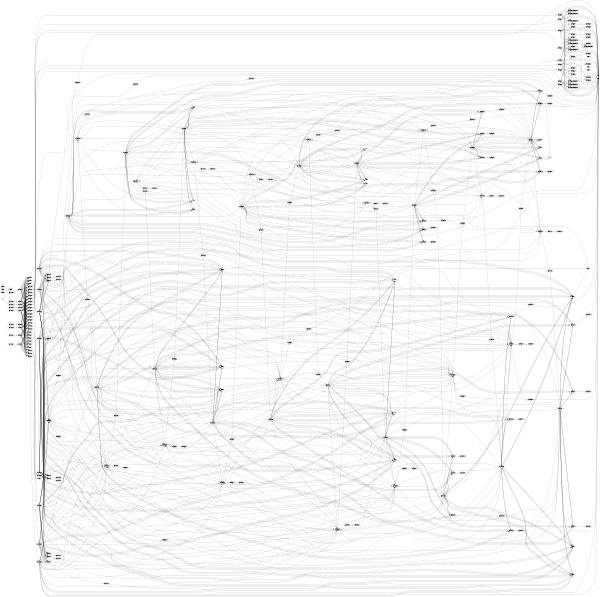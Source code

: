 digraph G {
	size = "4,4";
	rankdir = LR
	"S" -> "0c34m1p00"
	"S" -> "0c34m1p01"
	"0_init_1" -> "_init_"
	"0c34m1p00" -> "0c34m1p10"
	"0c34m1p01" -> "0c34m1p11"
	"0c34m1p02" -> "0c34m1p12"
	"0c34m1p10" -> "0_init_0"
	"0c34m1p10" -> "0c34m3p00"
	"0c34m1p10" -> "0c34m1p20"
	"0c34m1p10" -> "0_init_0"
	"0c34m1p10" -> "0c34m3p01"
	"0c34m1p10" -> "1c34m1p20"
	"0c34m1p10" -> "0_init_0"
	"0c34m1p10" -> "0c34m3p02"
	"0c34m1p10" -> "2c34m1p20"
	"0c34m1p10" -> "0_init_1"
	"0c34m1p10" -> "1c34m3p00"
	"0c34m1p10" -> "0c34m1p20"
	"0c34m1p10" -> "0_init_1"
	"0c34m1p10" -> "1c34m3p01"
	"0c34m1p10" -> "1c34m1p20"
	"0c34m1p10" -> "0_init_1"
	"0c34m1p10" -> "1c34m3p02"
	"0c34m1p10" -> "2c34m1p20"
	"0c34m1p10" -> "0_init_2"
	"0c34m1p10" -> "2c34m3p00"
	"0c34m1p10" -> "0c34m1p20"
	"0c34m1p10" -> "0_init_2"
	"0c34m1p10" -> "2c34m3p01"
	"0c34m1p10" -> "1c34m1p20"
	"0c34m1p10" -> "0_init_2"
	"0c34m1p10" -> "2c34m3p02"
	"0c34m1p10" -> "2c34m1p20"
	"0c34m1p11" -> "0_init_0"
	"0c34m1p11" -> "0c34m3p00"
	"0c34m1p11" -> "0c34m1p21"
	"0c34m1p11" -> "0_init_0"
	"0c34m1p11" -> "0c34m3p01"
	"0c34m1p11" -> "1c34m1p21"
	"0c34m1p11" -> "0_init_0"
	"0c34m1p11" -> "0c34m3p02"
	"0c34m1p11" -> "2c34m1p21"
	"0c34m1p11" -> "0_init_1"
	"0c34m1p11" -> "1c34m3p00"
	"0c34m1p11" -> "0c34m1p21"
	"0c34m1p11" -> "0_init_1"
	"0c34m1p11" -> "1c34m3p01"
	"0c34m1p11" -> "1c34m1p21"
	"0c34m1p11" -> "0_init_1"
	"0c34m1p11" -> "1c34m3p02"
	"0c34m1p11" -> "2c34m1p21"
	"0c34m1p11" -> "0_init_2"
	"0c34m1p11" -> "2c34m3p00"
	"0c34m1p11" -> "0c34m1p21"
	"0c34m1p11" -> "0_init_2"
	"0c34m1p11" -> "2c34m3p01"
	"0c34m1p11" -> "1c34m1p21"
	"0c34m1p11" -> "0_init_2"
	"0c34m1p11" -> "2c34m3p02"
	"0c34m1p11" -> "2c34m1p21"
	"0c34m1p12" -> "0_init_0"
	"0c34m1p12" -> "0c34m3p00"
	"0c34m1p12" -> "0c34m1p22"
	"0c34m1p12" -> "0_init_0"
	"0c34m1p12" -> "0c34m3p01"
	"0c34m1p12" -> "1c34m1p22"
	"0c34m1p12" -> "0_init_0"
	"0c34m1p12" -> "0c34m3p02"
	"0c34m1p12" -> "2c34m1p22"
	"0c34m1p12" -> "0_init_1"
	"0c34m1p12" -> "1c34m3p00"
	"0c34m1p12" -> "0c34m1p22"
	"0c34m1p12" -> "0_init_1"
	"0c34m1p12" -> "1c34m3p01"
	"0c34m1p12" -> "1c34m1p22"
	"0c34m1p12" -> "0_init_1"
	"0c34m1p12" -> "1c34m3p02"
	"0c34m1p12" -> "2c34m1p22"
	"0c34m1p12" -> "0_init_2"
	"0c34m1p12" -> "2c34m3p00"
	"0c34m1p12" -> "0c34m1p22"
	"0c34m1p12" -> "0_init_2"
	"0c34m1p12" -> "2c34m3p01"
	"0c34m1p12" -> "1c34m1p22"
	"0c34m1p12" -> "0_init_2"
	"0c34m1p12" -> "2c34m3p02"
	"0c34m1p12" -> "2c34m1p22"
	"0c34m1p20" -> "0c34m1p30"
	"0c34m1p21" -> "0c34m1p31"
	"0c34m1p22" -> "0c34m1p32"
	"0c34m1p30" -> "0even0"
	"0c34m1p30" -> "0c34m5p00"
	"0c34m1p30" -> "0c34m1p40"
	"0c34m1p30" -> "0even0"
	"0c34m1p30" -> "0c34m5p01"
	"0c34m1p30" -> "1c34m1p40"
	"0c34m1p30" -> "0even0"
	"0c34m1p30" -> "0c34m5p02"
	"0c34m1p30" -> "2c34m1p40"
	"0c34m1p30" -> "0even1"
	"0c34m1p30" -> "1c34m5p00"
	"0c34m1p30" -> "0c34m1p40"
	"0c34m1p30" -> "0even1"
	"0c34m1p30" -> "1c34m5p01"
	"0c34m1p30" -> "1c34m1p40"
	"0c34m1p30" -> "0even1"
	"0c34m1p30" -> "1c34m5p02"
	"0c34m1p30" -> "2c34m1p40"
	"0c34m1p30" -> "0even2"
	"0c34m1p30" -> "2c34m5p00"
	"0c34m1p30" -> "0c34m1p40"
	"0c34m1p30" -> "0even2"
	"0c34m1p30" -> "2c34m5p01"
	"0c34m1p30" -> "1c34m1p40"
	"0c34m1p30" -> "0even2"
	"0c34m1p30" -> "2c34m5p02"
	"0c34m1p30" -> "2c34m1p40"
	"0c34m1p31" -> "0even0"
	"0c34m1p31" -> "0c34m5p00"
	"0c34m1p31" -> "0c34m1p41"
	"0c34m1p31" -> "0even0"
	"0c34m1p31" -> "0c34m5p01"
	"0c34m1p31" -> "1c34m1p41"
	"0c34m1p31" -> "0even0"
	"0c34m1p31" -> "0c34m5p02"
	"0c34m1p31" -> "2c34m1p41"
	"0c34m1p31" -> "0even1"
	"0c34m1p31" -> "1c34m5p00"
	"0c34m1p31" -> "0c34m1p41"
	"0c34m1p31" -> "0even1"
	"0c34m1p31" -> "1c34m5p01"
	"0c34m1p31" -> "1c34m1p41"
	"0c34m1p31" -> "0even1"
	"0c34m1p31" -> "1c34m5p02"
	"0c34m1p31" -> "2c34m1p41"
	"0c34m1p31" -> "0even2"
	"0c34m1p31" -> "2c34m5p00"
	"0c34m1p31" -> "0c34m1p41"
	"0c34m1p31" -> "0even2"
	"0c34m1p31" -> "2c34m5p01"
	"0c34m1p31" -> "1c34m1p41"
	"0c34m1p31" -> "0even2"
	"0c34m1p31" -> "2c34m5p02"
	"0c34m1p31" -> "2c34m1p41"
	"0c34m1p32" -> "0even0"
	"0c34m1p32" -> "0c34m5p00"
	"0c34m1p32" -> "0c34m1p42"
	"0c34m1p32" -> "0even0"
	"0c34m1p32" -> "0c34m5p01"
	"0c34m1p32" -> "1c34m1p42"
	"0c34m1p32" -> "0even0"
	"0c34m1p32" -> "0c34m5p02"
	"0c34m1p32" -> "2c34m1p42"
	"0c34m1p32" -> "0even1"
	"0c34m1p32" -> "1c34m5p00"
	"0c34m1p32" -> "0c34m1p42"
	"0c34m1p32" -> "0even1"
	"0c34m1p32" -> "1c34m5p01"
	"0c34m1p32" -> "1c34m1p42"
	"0c34m1p32" -> "0even1"
	"0c34m1p32" -> "1c34m5p02"
	"0c34m1p32" -> "2c34m1p42"
	"0c34m1p32" -> "0even2"
	"0c34m1p32" -> "2c34m5p00"
	"0c34m1p32" -> "0c34m1p42"
	"0c34m1p32" -> "0even2"
	"0c34m1p32" -> "2c34m5p01"
	"0c34m1p32" -> "1c34m1p42"
	"0c34m1p32" -> "0even2"
	"0c34m1p32" -> "2c34m5p02"
	"0c34m1p32" -> "2c34m1p42"
	"0c34m1p40" -> "0c34m1p4r0"
	"0c34m1p41" -> "0c34m1p4r1"
	"0c34m1p42" -> "0c34m1p4r2"
	"0c34m1p4r0" -> "eps"
	"0c34m3p00" -> "0c34m3p10"
	"0c34m3p01" -> "0c34m3p11"
	"0c34m3p02" -> "0c34m3p12"
	"0c34m3p10" -> "0java-lang-Object-_init_0"
	"0c34m3p10" -> "eps"
	"0c34m3p10" -> "0c34m3p20"
	"0c34m3p10" -> "0java-lang-Object-_init_1"
	"0c34m3p10" -> "eps"
	"0c34m3p10" -> "1c34m3p20"
	"0c34m3p10" -> "0java-lang-Object-_init_2"
	"0c34m3p10" -> "eps"
	"0c34m3p10" -> "2c34m3p20"
	"0c34m3p11" -> "0java-lang-Object-_init_0"
	"0c34m3p11" -> "eps"
	"0c34m3p11" -> "0c34m3p21"
	"0c34m3p11" -> "0java-lang-Object-_init_1"
	"0c34m3p11" -> "eps"
	"0c34m3p11" -> "1c34m3p21"
	"0c34m3p11" -> "0java-lang-Object-_init_2"
	"0c34m3p11" -> "eps"
	"0c34m3p11" -> "2c34m3p21"
	"0c34m3p12" -> "0java-lang-Object-_init_0"
	"0c34m3p12" -> "eps"
	"0c34m3p12" -> "0c34m3p22"
	"0c34m3p12" -> "0java-lang-Object-_init_1"
	"0c34m3p12" -> "eps"
	"0c34m3p12" -> "1c34m3p22"
	"0c34m3p12" -> "0java-lang-Object-_init_2"
	"0c34m3p12" -> "eps"
	"0c34m3p12" -> "2c34m3p22"
	"0c34m3p20" -> "0c34m3p2r0"
	"0c34m3p21" -> "0c34m3p2r1"
	"0c34m3p22" -> "0c34m3p2r2"
	"0c34m3p2r0" -> "eps"
	"0c34m4p00" -> "0c34m4p10"
	"0c34m4p00" -> "0c34m4p20"
	"0c34m4p01" -> "0c34m4p11"
	"0c34m4p01" -> "0c34m4p21"
	"0c34m4p02" -> "0c34m4p12"
	"0c34m4p02" -> "0c34m4p22"
	"0c34m4p10" -> "0c34m4p1r0"
	"0c34m4p11" -> "0c34m4p1r1"
	"0c34m4p12" -> "0c34m4p1r2"
	"0c34m4p1r0" -> "eps"
	"0c34m4p20" -> "0c34m4p30"
	"0c34m4p21" -> "0c34m4p31"
	"0c34m4p22" -> "0c34m4p32"
	"0c34m4p30" -> "0even0"
	"0c34m4p30" -> "0c34m5p00"
	"0c34m4p30" -> "0c34m4p40"
	"0c34m4p30" -> "0even0"
	"0c34m4p30" -> "0c34m5p01"
	"0c34m4p30" -> "1c34m4p40"
	"0c34m4p30" -> "0even0"
	"0c34m4p30" -> "0c34m5p02"
	"0c34m4p30" -> "2c34m4p40"
	"0c34m4p30" -> "0even1"
	"0c34m4p30" -> "1c34m5p00"
	"0c34m4p30" -> "0c34m4p40"
	"0c34m4p30" -> "0even1"
	"0c34m4p30" -> "1c34m5p01"
	"0c34m4p30" -> "1c34m4p40"
	"0c34m4p30" -> "0even1"
	"0c34m4p30" -> "1c34m5p02"
	"0c34m4p30" -> "2c34m4p40"
	"0c34m4p30" -> "0even2"
	"0c34m4p30" -> "2c34m5p00"
	"0c34m4p30" -> "0c34m4p40"
	"0c34m4p30" -> "0even2"
	"0c34m4p30" -> "2c34m5p01"
	"0c34m4p30" -> "1c34m4p40"
	"0c34m4p30" -> "0even2"
	"0c34m4p30" -> "2c34m5p02"
	"0c34m4p30" -> "2c34m4p40"
	"0c34m4p31" -> "0even0"
	"0c34m4p31" -> "0c34m5p00"
	"0c34m4p31" -> "0c34m4p41"
	"0c34m4p31" -> "0even0"
	"0c34m4p31" -> "0c34m5p01"
	"0c34m4p31" -> "1c34m4p41"
	"0c34m4p31" -> "0even0"
	"0c34m4p31" -> "0c34m5p02"
	"0c34m4p31" -> "2c34m4p41"
	"0c34m4p31" -> "0even1"
	"0c34m4p31" -> "1c34m5p00"
	"0c34m4p31" -> "0c34m4p41"
	"0c34m4p31" -> "0even1"
	"0c34m4p31" -> "1c34m5p01"
	"0c34m4p31" -> "1c34m4p41"
	"0c34m4p31" -> "0even1"
	"0c34m4p31" -> "1c34m5p02"
	"0c34m4p31" -> "2c34m4p41"
	"0c34m4p31" -> "0even2"
	"0c34m4p31" -> "2c34m5p00"
	"0c34m4p31" -> "0c34m4p41"
	"0c34m4p31" -> "0even2"
	"0c34m4p31" -> "2c34m5p01"
	"0c34m4p31" -> "1c34m4p41"
	"0c34m4p31" -> "0even2"
	"0c34m4p31" -> "2c34m5p02"
	"0c34m4p31" -> "2c34m4p41"
	"0c34m4p32" -> "0even0"
	"0c34m4p32" -> "0c34m5p00"
	"0c34m4p32" -> "0c34m4p42"
	"0c34m4p32" -> "0even0"
	"0c34m4p32" -> "0c34m5p01"
	"0c34m4p32" -> "1c34m4p42"
	"0c34m4p32" -> "0even0"
	"0c34m4p32" -> "0c34m5p02"
	"0c34m4p32" -> "2c34m4p42"
	"0c34m4p32" -> "0even1"
	"0c34m4p32" -> "1c34m5p00"
	"0c34m4p32" -> "0c34m4p42"
	"0c34m4p32" -> "0even1"
	"0c34m4p32" -> "1c34m5p01"
	"0c34m4p32" -> "1c34m4p42"
	"0c34m4p32" -> "0even1"
	"0c34m4p32" -> "1c34m5p02"
	"0c34m4p32" -> "2c34m4p42"
	"0c34m4p32" -> "0even2"
	"0c34m4p32" -> "2c34m5p00"
	"0c34m4p32" -> "0c34m4p42"
	"0c34m4p32" -> "0even2"
	"0c34m4p32" -> "2c34m5p01"
	"0c34m4p32" -> "1c34m4p42"
	"0c34m4p32" -> "0even2"
	"0c34m4p32" -> "2c34m5p02"
	"0c34m4p32" -> "2c34m4p42"
	"0c34m4p40" -> "0c34m4p4r0"
	"0c34m4p41" -> "0c34m4p4r1"
	"0c34m4p42" -> "0c34m4p4r2"
	"0c34m4p4r0" -> "eps"
	"0c34m5p00" -> "0c34m5p10"
	"0c34m5p00" -> "0c34m5p20"
	"0c34m5p01" -> "0c34m5p11"
	"0c34m5p01" -> "0c34m5p21"
	"0c34m5p02" -> "0c34m5p12"
	"0c34m5p02" -> "0c34m5p22"
	"0c34m5p10" -> "0c34m5p1r0"
	"0c34m5p11" -> "0c34m5p1r1"
	"0c34m5p12" -> "0c34m5p1r2"
	"0c34m5p1r0" -> "eps"
	"0c34m5p20" -> "0c34m5p30"
	"0c34m5p21" -> "0c34m5p31"
	"0c34m5p22" -> "0c34m5p32"
	"0c34m5p30" -> "0odd0"
	"0c34m5p30" -> "0c34m4p00"
	"0c34m5p30" -> "0c34m5p40"
	"0c34m5p30" -> "0odd0"
	"0c34m5p30" -> "0c34m4p01"
	"0c34m5p30" -> "1c34m5p40"
	"0c34m5p30" -> "0odd0"
	"0c34m5p30" -> "0c34m4p02"
	"0c34m5p30" -> "2c34m5p40"
	"0c34m5p30" -> "0odd1"
	"0c34m5p30" -> "1c34m4p00"
	"0c34m5p30" -> "0c34m5p40"
	"0c34m5p30" -> "0odd1"
	"0c34m5p30" -> "1c34m4p01"
	"0c34m5p30" -> "1c34m5p40"
	"0c34m5p30" -> "0odd1"
	"0c34m5p30" -> "1c34m4p02"
	"0c34m5p30" -> "2c34m5p40"
	"0c34m5p30" -> "0odd2"
	"0c34m5p30" -> "2c34m4p00"
	"0c34m5p30" -> "0c34m5p40"
	"0c34m5p30" -> "0odd2"
	"0c34m5p30" -> "2c34m4p01"
	"0c34m5p30" -> "1c34m5p40"
	"0c34m5p30" -> "0odd2"
	"0c34m5p30" -> "2c34m4p02"
	"0c34m5p30" -> "2c34m5p40"
	"0c34m5p31" -> "0odd0"
	"0c34m5p31" -> "0c34m4p00"
	"0c34m5p31" -> "0c34m5p41"
	"0c34m5p31" -> "0odd0"
	"0c34m5p31" -> "0c34m4p01"
	"0c34m5p31" -> "1c34m5p41"
	"0c34m5p31" -> "0odd0"
	"0c34m5p31" -> "0c34m4p02"
	"0c34m5p31" -> "2c34m5p41"
	"0c34m5p31" -> "0odd1"
	"0c34m5p31" -> "1c34m4p00"
	"0c34m5p31" -> "0c34m5p41"
	"0c34m5p31" -> "0odd1"
	"0c34m5p31" -> "1c34m4p01"
	"0c34m5p31" -> "1c34m5p41"
	"0c34m5p31" -> "0odd1"
	"0c34m5p31" -> "1c34m4p02"
	"0c34m5p31" -> "2c34m5p41"
	"0c34m5p31" -> "0odd2"
	"0c34m5p31" -> "2c34m4p00"
	"0c34m5p31" -> "0c34m5p41"
	"0c34m5p31" -> "0odd2"
	"0c34m5p31" -> "2c34m4p01"
	"0c34m5p31" -> "1c34m5p41"
	"0c34m5p31" -> "0odd2"
	"0c34m5p31" -> "2c34m4p02"
	"0c34m5p31" -> "2c34m5p41"
	"0c34m5p32" -> "0odd0"
	"0c34m5p32" -> "0c34m4p00"
	"0c34m5p32" -> "0c34m5p42"
	"0c34m5p32" -> "0odd0"
	"0c34m5p32" -> "0c34m4p01"
	"0c34m5p32" -> "1c34m5p42"
	"0c34m5p32" -> "0odd0"
	"0c34m5p32" -> "0c34m4p02"
	"0c34m5p32" -> "2c34m5p42"
	"0c34m5p32" -> "0odd1"
	"0c34m5p32" -> "1c34m4p00"
	"0c34m5p32" -> "0c34m5p42"
	"0c34m5p32" -> "0odd1"
	"0c34m5p32" -> "1c34m4p01"
	"0c34m5p32" -> "1c34m5p42"
	"0c34m5p32" -> "0odd1"
	"0c34m5p32" -> "1c34m4p02"
	"0c34m5p32" -> "2c34m5p42"
	"0c34m5p32" -> "0odd2"
	"0c34m5p32" -> "2c34m4p00"
	"0c34m5p32" -> "0c34m5p42"
	"0c34m5p32" -> "0odd2"
	"0c34m5p32" -> "2c34m4p01"
	"0c34m5p32" -> "1c34m5p42"
	"0c34m5p32" -> "0odd2"
	"0c34m5p32" -> "2c34m4p02"
	"0c34m5p32" -> "2c34m5p42"
	"0c34m5p40" -> "0c34m5p4r0"
	"0c34m5p41" -> "0c34m5p4r1"
	"0c34m5p42" -> "0c34m5p4r2"
	"0c34m5p4r0" -> "eps"
	"0eps0" -> "eps"
	"0even0" -> "even"
	"0java-lang-Object-_init_0" -> "java-lang-Object-_init_"
	"0main0" -> "main"
	"0odd2" -> "odd"
	"1_init_1" -> "_init_"
	"1c34m1p00" -> "1c34m1p10"
	"1c34m1p01" -> "1c34m1p11"
	"1c34m1p02" -> "1c34m1p12"
	"1c34m1p10" -> "1_init_0"
	"1c34m1p10" -> "0c34m3p00"
	"1c34m1p10" -> "0c34m1p20"
	"1c34m1p10" -> "1_init_0"
	"1c34m1p10" -> "0c34m3p01"
	"1c34m1p10" -> "1c34m1p20"
	"1c34m1p10" -> "1_init_0"
	"1c34m1p10" -> "0c34m3p02"
	"1c34m1p10" -> "2c34m1p20"
	"1c34m1p10" -> "1_init_1"
	"1c34m1p10" -> "1c34m3p00"
	"1c34m1p10" -> "0c34m1p20"
	"1c34m1p10" -> "1_init_1"
	"1c34m1p10" -> "1c34m3p01"
	"1c34m1p10" -> "1c34m1p20"
	"1c34m1p10" -> "1_init_1"
	"1c34m1p10" -> "1c34m3p02"
	"1c34m1p10" -> "2c34m1p20"
	"1c34m1p10" -> "1_init_2"
	"1c34m1p10" -> "2c34m3p00"
	"1c34m1p10" -> "0c34m1p20"
	"1c34m1p10" -> "1_init_2"
	"1c34m1p10" -> "2c34m3p01"
	"1c34m1p10" -> "1c34m1p20"
	"1c34m1p10" -> "1_init_2"
	"1c34m1p10" -> "2c34m3p02"
	"1c34m1p10" -> "2c34m1p20"
	"1c34m1p11" -> "1_init_0"
	"1c34m1p11" -> "0c34m3p00"
	"1c34m1p11" -> "0c34m1p21"
	"1c34m1p11" -> "1_init_0"
	"1c34m1p11" -> "0c34m3p01"
	"1c34m1p11" -> "1c34m1p21"
	"1c34m1p11" -> "1_init_0"
	"1c34m1p11" -> "0c34m3p02"
	"1c34m1p11" -> "2c34m1p21"
	"1c34m1p11" -> "1_init_1"
	"1c34m1p11" -> "1c34m3p00"
	"1c34m1p11" -> "0c34m1p21"
	"1c34m1p11" -> "1_init_1"
	"1c34m1p11" -> "1c34m3p01"
	"1c34m1p11" -> "1c34m1p21"
	"1c34m1p11" -> "1_init_1"
	"1c34m1p11" -> "1c34m3p02"
	"1c34m1p11" -> "2c34m1p21"
	"1c34m1p11" -> "1_init_2"
	"1c34m1p11" -> "2c34m3p00"
	"1c34m1p11" -> "0c34m1p21"
	"1c34m1p11" -> "1_init_2"
	"1c34m1p11" -> "2c34m3p01"
	"1c34m1p11" -> "1c34m1p21"
	"1c34m1p11" -> "1_init_2"
	"1c34m1p11" -> "2c34m3p02"
	"1c34m1p11" -> "2c34m1p21"
	"1c34m1p12" -> "1_init_0"
	"1c34m1p12" -> "0c34m3p00"
	"1c34m1p12" -> "0c34m1p22"
	"1c34m1p12" -> "1_init_0"
	"1c34m1p12" -> "0c34m3p01"
	"1c34m1p12" -> "1c34m1p22"
	"1c34m1p12" -> "1_init_0"
	"1c34m1p12" -> "0c34m3p02"
	"1c34m1p12" -> "2c34m1p22"
	"1c34m1p12" -> "1_init_1"
	"1c34m1p12" -> "1c34m3p00"
	"1c34m1p12" -> "0c34m1p22"
	"1c34m1p12" -> "1_init_1"
	"1c34m1p12" -> "1c34m3p01"
	"1c34m1p12" -> "1c34m1p22"
	"1c34m1p12" -> "1_init_1"
	"1c34m1p12" -> "1c34m3p02"
	"1c34m1p12" -> "2c34m1p22"
	"1c34m1p12" -> "1_init_2"
	"1c34m1p12" -> "2c34m3p00"
	"1c34m1p12" -> "0c34m1p22"
	"1c34m1p12" -> "1_init_2"
	"1c34m1p12" -> "2c34m3p01"
	"1c34m1p12" -> "1c34m1p22"
	"1c34m1p12" -> "1_init_2"
	"1c34m1p12" -> "2c34m3p02"
	"1c34m1p12" -> "2c34m1p22"
	"1c34m1p20" -> "1c34m1p30"
	"1c34m1p21" -> "1c34m1p31"
	"1c34m1p22" -> "1c34m1p32"
	"1c34m1p30" -> "1even0"
	"1c34m1p30" -> "0c34m5p00"
	"1c34m1p30" -> "0c34m1p40"
	"1c34m1p30" -> "1even0"
	"1c34m1p30" -> "0c34m5p01"
	"1c34m1p30" -> "1c34m1p40"
	"1c34m1p30" -> "1even0"
	"1c34m1p30" -> "0c34m5p02"
	"1c34m1p30" -> "2c34m1p40"
	"1c34m1p30" -> "1even1"
	"1c34m1p30" -> "1c34m5p00"
	"1c34m1p30" -> "0c34m1p40"
	"1c34m1p30" -> "1even1"
	"1c34m1p30" -> "1c34m5p01"
	"1c34m1p30" -> "1c34m1p40"
	"1c34m1p30" -> "1even1"
	"1c34m1p30" -> "1c34m5p02"
	"1c34m1p30" -> "2c34m1p40"
	"1c34m1p30" -> "1even2"
	"1c34m1p30" -> "2c34m5p00"
	"1c34m1p30" -> "0c34m1p40"
	"1c34m1p30" -> "1even2"
	"1c34m1p30" -> "2c34m5p01"
	"1c34m1p30" -> "1c34m1p40"
	"1c34m1p30" -> "1even2"
	"1c34m1p30" -> "2c34m5p02"
	"1c34m1p30" -> "2c34m1p40"
	"1c34m1p31" -> "1even0"
	"1c34m1p31" -> "0c34m5p00"
	"1c34m1p31" -> "0c34m1p41"
	"1c34m1p31" -> "1even0"
	"1c34m1p31" -> "0c34m5p01"
	"1c34m1p31" -> "1c34m1p41"
	"1c34m1p31" -> "1even0"
	"1c34m1p31" -> "0c34m5p02"
	"1c34m1p31" -> "2c34m1p41"
	"1c34m1p31" -> "1even1"
	"1c34m1p31" -> "1c34m5p00"
	"1c34m1p31" -> "0c34m1p41"
	"1c34m1p31" -> "1even1"
	"1c34m1p31" -> "1c34m5p01"
	"1c34m1p31" -> "1c34m1p41"
	"1c34m1p31" -> "1even1"
	"1c34m1p31" -> "1c34m5p02"
	"1c34m1p31" -> "2c34m1p41"
	"1c34m1p31" -> "1even2"
	"1c34m1p31" -> "2c34m5p00"
	"1c34m1p31" -> "0c34m1p41"
	"1c34m1p31" -> "1even2"
	"1c34m1p31" -> "2c34m5p01"
	"1c34m1p31" -> "1c34m1p41"
	"1c34m1p31" -> "1even2"
	"1c34m1p31" -> "2c34m5p02"
	"1c34m1p31" -> "2c34m1p41"
	"1c34m1p32" -> "1even0"
	"1c34m1p32" -> "0c34m5p00"
	"1c34m1p32" -> "0c34m1p42"
	"1c34m1p32" -> "1even0"
	"1c34m1p32" -> "0c34m5p01"
	"1c34m1p32" -> "1c34m1p42"
	"1c34m1p32" -> "1even0"
	"1c34m1p32" -> "0c34m5p02"
	"1c34m1p32" -> "2c34m1p42"
	"1c34m1p32" -> "1even1"
	"1c34m1p32" -> "1c34m5p00"
	"1c34m1p32" -> "0c34m1p42"
	"1c34m1p32" -> "1even1"
	"1c34m1p32" -> "1c34m5p01"
	"1c34m1p32" -> "1c34m1p42"
	"1c34m1p32" -> "1even1"
	"1c34m1p32" -> "1c34m5p02"
	"1c34m1p32" -> "2c34m1p42"
	"1c34m1p32" -> "1even2"
	"1c34m1p32" -> "2c34m5p00"
	"1c34m1p32" -> "0c34m1p42"
	"1c34m1p32" -> "1even2"
	"1c34m1p32" -> "2c34m5p01"
	"1c34m1p32" -> "1c34m1p42"
	"1c34m1p32" -> "1even2"
	"1c34m1p32" -> "2c34m5p02"
	"1c34m1p32" -> "2c34m1p42"
	"1c34m1p40" -> "1c34m1p4r0"
	"1c34m1p41" -> "1c34m1p4r1"
	"1c34m1p42" -> "1c34m1p4r2"
	"1c34m1p4r1" -> "eps"
	"1c34m3p00" -> "1c34m3p10"
	"1c34m3p01" -> "1c34m3p11"
	"1c34m3p02" -> "1c34m3p12"
	"1c34m3p10" -> "1java-lang-Object-_init_0"
	"1c34m3p10" -> "eps"
	"1c34m3p10" -> "0c34m3p20"
	"1c34m3p10" -> "1java-lang-Object-_init_1"
	"1c34m3p10" -> "eps"
	"1c34m3p10" -> "1c34m3p20"
	"1c34m3p10" -> "1java-lang-Object-_init_2"
	"1c34m3p10" -> "eps"
	"1c34m3p10" -> "2c34m3p20"
	"1c34m3p11" -> "1java-lang-Object-_init_0"
	"1c34m3p11" -> "eps"
	"1c34m3p11" -> "0c34m3p21"
	"1c34m3p11" -> "1java-lang-Object-_init_1"
	"1c34m3p11" -> "eps"
	"1c34m3p11" -> "1c34m3p21"
	"1c34m3p11" -> "1java-lang-Object-_init_2"
	"1c34m3p11" -> "eps"
	"1c34m3p11" -> "2c34m3p21"
	"1c34m3p12" -> "1java-lang-Object-_init_0"
	"1c34m3p12" -> "eps"
	"1c34m3p12" -> "0c34m3p22"
	"1c34m3p12" -> "1java-lang-Object-_init_1"
	"1c34m3p12" -> "eps"
	"1c34m3p12" -> "1c34m3p22"
	"1c34m3p12" -> "1java-lang-Object-_init_2"
	"1c34m3p12" -> "eps"
	"1c34m3p12" -> "2c34m3p22"
	"1c34m3p20" -> "1c34m3p2r0"
	"1c34m3p21" -> "1c34m3p2r1"
	"1c34m3p22" -> "1c34m3p2r2"
	"1c34m3p2r1" -> "eps"
	"1c34m4p00" -> "1c34m4p10"
	"1c34m4p00" -> "1c34m4p20"
	"1c34m4p01" -> "1c34m4p11"
	"1c34m4p01" -> "1c34m4p21"
	"1c34m4p02" -> "1c34m4p12"
	"1c34m4p02" -> "1c34m4p22"
	"1c34m4p10" -> "1c34m4p1r0"
	"1c34m4p11" -> "1c34m4p1r1"
	"1c34m4p12" -> "1c34m4p1r2"
	"1c34m4p1r1" -> "eps"
	"1c34m4p20" -> "1c34m4p30"
	"1c34m4p21" -> "1c34m4p31"
	"1c34m4p22" -> "1c34m4p32"
	"1c34m4p30" -> "1even0"
	"1c34m4p30" -> "0c34m5p00"
	"1c34m4p30" -> "0c34m4p40"
	"1c34m4p30" -> "1even0"
	"1c34m4p30" -> "0c34m5p01"
	"1c34m4p30" -> "1c34m4p40"
	"1c34m4p30" -> "1even0"
	"1c34m4p30" -> "0c34m5p02"
	"1c34m4p30" -> "2c34m4p40"
	"1c34m4p30" -> "1even1"
	"1c34m4p30" -> "1c34m5p00"
	"1c34m4p30" -> "0c34m4p40"
	"1c34m4p30" -> "1even1"
	"1c34m4p30" -> "1c34m5p01"
	"1c34m4p30" -> "1c34m4p40"
	"1c34m4p30" -> "1even1"
	"1c34m4p30" -> "1c34m5p02"
	"1c34m4p30" -> "2c34m4p40"
	"1c34m4p30" -> "1even2"
	"1c34m4p30" -> "2c34m5p00"
	"1c34m4p30" -> "0c34m4p40"
	"1c34m4p30" -> "1even2"
	"1c34m4p30" -> "2c34m5p01"
	"1c34m4p30" -> "1c34m4p40"
	"1c34m4p30" -> "1even2"
	"1c34m4p30" -> "2c34m5p02"
	"1c34m4p30" -> "2c34m4p40"
	"1c34m4p31" -> "1even0"
	"1c34m4p31" -> "0c34m5p00"
	"1c34m4p31" -> "0c34m4p41"
	"1c34m4p31" -> "1even0"
	"1c34m4p31" -> "0c34m5p01"
	"1c34m4p31" -> "1c34m4p41"
	"1c34m4p31" -> "1even0"
	"1c34m4p31" -> "0c34m5p02"
	"1c34m4p31" -> "2c34m4p41"
	"1c34m4p31" -> "1even1"
	"1c34m4p31" -> "1c34m5p00"
	"1c34m4p31" -> "0c34m4p41"
	"1c34m4p31" -> "1even1"
	"1c34m4p31" -> "1c34m5p01"
	"1c34m4p31" -> "1c34m4p41"
	"1c34m4p31" -> "1even1"
	"1c34m4p31" -> "1c34m5p02"
	"1c34m4p31" -> "2c34m4p41"
	"1c34m4p31" -> "1even2"
	"1c34m4p31" -> "2c34m5p00"
	"1c34m4p31" -> "0c34m4p41"
	"1c34m4p31" -> "1even2"
	"1c34m4p31" -> "2c34m5p01"
	"1c34m4p31" -> "1c34m4p41"
	"1c34m4p31" -> "1even2"
	"1c34m4p31" -> "2c34m5p02"
	"1c34m4p31" -> "2c34m4p41"
	"1c34m4p32" -> "1even0"
	"1c34m4p32" -> "0c34m5p00"
	"1c34m4p32" -> "0c34m4p42"
	"1c34m4p32" -> "1even0"
	"1c34m4p32" -> "0c34m5p01"
	"1c34m4p32" -> "1c34m4p42"
	"1c34m4p32" -> "1even0"
	"1c34m4p32" -> "0c34m5p02"
	"1c34m4p32" -> "2c34m4p42"
	"1c34m4p32" -> "1even1"
	"1c34m4p32" -> "1c34m5p00"
	"1c34m4p32" -> "0c34m4p42"
	"1c34m4p32" -> "1even1"
	"1c34m4p32" -> "1c34m5p01"
	"1c34m4p32" -> "1c34m4p42"
	"1c34m4p32" -> "1even1"
	"1c34m4p32" -> "1c34m5p02"
	"1c34m4p32" -> "2c34m4p42"
	"1c34m4p32" -> "1even2"
	"1c34m4p32" -> "2c34m5p00"
	"1c34m4p32" -> "0c34m4p42"
	"1c34m4p32" -> "1even2"
	"1c34m4p32" -> "2c34m5p01"
	"1c34m4p32" -> "1c34m4p42"
	"1c34m4p32" -> "1even2"
	"1c34m4p32" -> "2c34m5p02"
	"1c34m4p32" -> "2c34m4p42"
	"1c34m4p40" -> "1c34m4p4r0"
	"1c34m4p41" -> "1c34m4p4r1"
	"1c34m4p42" -> "1c34m4p4r2"
	"1c34m4p4r1" -> "eps"
	"1c34m5p00" -> "1c34m5p10"
	"1c34m5p00" -> "1c34m5p20"
	"1c34m5p01" -> "1c34m5p11"
	"1c34m5p01" -> "1c34m5p21"
	"1c34m5p02" -> "1c34m5p12"
	"1c34m5p02" -> "1c34m5p22"
	"1c34m5p10" -> "1c34m5p1r0"
	"1c34m5p11" -> "1c34m5p1r1"
	"1c34m5p12" -> "1c34m5p1r2"
	"1c34m5p1r1" -> "eps"
	"1c34m5p20" -> "1c34m5p30"
	"1c34m5p21" -> "1c34m5p31"
	"1c34m5p22" -> "1c34m5p32"
	"1c34m5p30" -> "1odd0"
	"1c34m5p30" -> "0c34m4p00"
	"1c34m5p30" -> "0c34m5p40"
	"1c34m5p30" -> "1odd0"
	"1c34m5p30" -> "0c34m4p01"
	"1c34m5p30" -> "1c34m5p40"
	"1c34m5p30" -> "1odd0"
	"1c34m5p30" -> "0c34m4p02"
	"1c34m5p30" -> "2c34m5p40"
	"1c34m5p30" -> "1odd1"
	"1c34m5p30" -> "1c34m4p00"
	"1c34m5p30" -> "0c34m5p40"
	"1c34m5p30" -> "1odd1"
	"1c34m5p30" -> "1c34m4p01"
	"1c34m5p30" -> "1c34m5p40"
	"1c34m5p30" -> "1odd1"
	"1c34m5p30" -> "1c34m4p02"
	"1c34m5p30" -> "2c34m5p40"
	"1c34m5p30" -> "1odd2"
	"1c34m5p30" -> "2c34m4p00"
	"1c34m5p30" -> "0c34m5p40"
	"1c34m5p30" -> "1odd2"
	"1c34m5p30" -> "2c34m4p01"
	"1c34m5p30" -> "1c34m5p40"
	"1c34m5p30" -> "1odd2"
	"1c34m5p30" -> "2c34m4p02"
	"1c34m5p30" -> "2c34m5p40"
	"1c34m5p31" -> "1odd0"
	"1c34m5p31" -> "0c34m4p00"
	"1c34m5p31" -> "0c34m5p41"
	"1c34m5p31" -> "1odd0"
	"1c34m5p31" -> "0c34m4p01"
	"1c34m5p31" -> "1c34m5p41"
	"1c34m5p31" -> "1odd0"
	"1c34m5p31" -> "0c34m4p02"
	"1c34m5p31" -> "2c34m5p41"
	"1c34m5p31" -> "1odd1"
	"1c34m5p31" -> "1c34m4p00"
	"1c34m5p31" -> "0c34m5p41"
	"1c34m5p31" -> "1odd1"
	"1c34m5p31" -> "1c34m4p01"
	"1c34m5p31" -> "1c34m5p41"
	"1c34m5p31" -> "1odd1"
	"1c34m5p31" -> "1c34m4p02"
	"1c34m5p31" -> "2c34m5p41"
	"1c34m5p31" -> "1odd2"
	"1c34m5p31" -> "2c34m4p00"
	"1c34m5p31" -> "0c34m5p41"
	"1c34m5p31" -> "1odd2"
	"1c34m5p31" -> "2c34m4p01"
	"1c34m5p31" -> "1c34m5p41"
	"1c34m5p31" -> "1odd2"
	"1c34m5p31" -> "2c34m4p02"
	"1c34m5p31" -> "2c34m5p41"
	"1c34m5p32" -> "1odd0"
	"1c34m5p32" -> "0c34m4p00"
	"1c34m5p32" -> "0c34m5p42"
	"1c34m5p32" -> "1odd0"
	"1c34m5p32" -> "0c34m4p01"
	"1c34m5p32" -> "1c34m5p42"
	"1c34m5p32" -> "1odd0"
	"1c34m5p32" -> "0c34m4p02"
	"1c34m5p32" -> "2c34m5p42"
	"1c34m5p32" -> "1odd1"
	"1c34m5p32" -> "1c34m4p00"
	"1c34m5p32" -> "0c34m5p42"
	"1c34m5p32" -> "1odd1"
	"1c34m5p32" -> "1c34m4p01"
	"1c34m5p32" -> "1c34m5p42"
	"1c34m5p32" -> "1odd1"
	"1c34m5p32" -> "1c34m4p02"
	"1c34m5p32" -> "2c34m5p42"
	"1c34m5p32" -> "1odd2"
	"1c34m5p32" -> "2c34m4p00"
	"1c34m5p32" -> "0c34m5p42"
	"1c34m5p32" -> "1odd2"
	"1c34m5p32" -> "2c34m4p01"
	"1c34m5p32" -> "1c34m5p42"
	"1c34m5p32" -> "1odd2"
	"1c34m5p32" -> "2c34m4p02"
	"1c34m5p32" -> "2c34m5p42"
	"1c34m5p40" -> "1c34m5p4r0"
	"1c34m5p41" -> "1c34m5p4r1"
	"1c34m5p42" -> "1c34m5p4r2"
	"1c34m5p4r1" -> "eps"
	"1eps1" -> "eps"
	"1even1" -> "even"
	"1java-lang-Object-_init_1" -> "java-lang-Object-_init_"
	"1main1" -> "main"
	"1odd1" -> "odd"
	"2_init_2" -> "_init_"
	"2c34m1p00" -> "2c34m1p10"
	"2c34m1p01" -> "2c34m1p11"
	"2c34m1p02" -> "2c34m1p12"
	"2c34m1p10" -> "2_init_0"
	"2c34m1p10" -> "0c34m3p00"
	"2c34m1p10" -> "0c34m1p20"
	"2c34m1p10" -> "2_init_0"
	"2c34m1p10" -> "0c34m3p01"
	"2c34m1p10" -> "1c34m1p20"
	"2c34m1p10" -> "2_init_0"
	"2c34m1p10" -> "0c34m3p02"
	"2c34m1p10" -> "2c34m1p20"
	"2c34m1p10" -> "2_init_1"
	"2c34m1p10" -> "1c34m3p00"
	"2c34m1p10" -> "0c34m1p20"
	"2c34m1p10" -> "2_init_1"
	"2c34m1p10" -> "1c34m3p01"
	"2c34m1p10" -> "1c34m1p20"
	"2c34m1p10" -> "2_init_1"
	"2c34m1p10" -> "1c34m3p02"
	"2c34m1p10" -> "2c34m1p20"
	"2c34m1p10" -> "2_init_2"
	"2c34m1p10" -> "2c34m3p00"
	"2c34m1p10" -> "0c34m1p20"
	"2c34m1p10" -> "2_init_2"
	"2c34m1p10" -> "2c34m3p01"
	"2c34m1p10" -> "1c34m1p20"
	"2c34m1p10" -> "2_init_2"
	"2c34m1p10" -> "2c34m3p02"
	"2c34m1p10" -> "2c34m1p20"
	"2c34m1p11" -> "2_init_0"
	"2c34m1p11" -> "0c34m3p00"
	"2c34m1p11" -> "0c34m1p21"
	"2c34m1p11" -> "2_init_0"
	"2c34m1p11" -> "0c34m3p01"
	"2c34m1p11" -> "1c34m1p21"
	"2c34m1p11" -> "2_init_0"
	"2c34m1p11" -> "0c34m3p02"
	"2c34m1p11" -> "2c34m1p21"
	"2c34m1p11" -> "2_init_1"
	"2c34m1p11" -> "1c34m3p00"
	"2c34m1p11" -> "0c34m1p21"
	"2c34m1p11" -> "2_init_1"
	"2c34m1p11" -> "1c34m3p01"
	"2c34m1p11" -> "1c34m1p21"
	"2c34m1p11" -> "2_init_1"
	"2c34m1p11" -> "1c34m3p02"
	"2c34m1p11" -> "2c34m1p21"
	"2c34m1p11" -> "2_init_2"
	"2c34m1p11" -> "2c34m3p00"
	"2c34m1p11" -> "0c34m1p21"
	"2c34m1p11" -> "2_init_2"
	"2c34m1p11" -> "2c34m3p01"
	"2c34m1p11" -> "1c34m1p21"
	"2c34m1p11" -> "2_init_2"
	"2c34m1p11" -> "2c34m3p02"
	"2c34m1p11" -> "2c34m1p21"
	"2c34m1p12" -> "2_init_0"
	"2c34m1p12" -> "0c34m3p00"
	"2c34m1p12" -> "0c34m1p22"
	"2c34m1p12" -> "2_init_0"
	"2c34m1p12" -> "0c34m3p01"
	"2c34m1p12" -> "1c34m1p22"
	"2c34m1p12" -> "2_init_0"
	"2c34m1p12" -> "0c34m3p02"
	"2c34m1p12" -> "2c34m1p22"
	"2c34m1p12" -> "2_init_1"
	"2c34m1p12" -> "1c34m3p00"
	"2c34m1p12" -> "0c34m1p22"
	"2c34m1p12" -> "2_init_1"
	"2c34m1p12" -> "1c34m3p01"
	"2c34m1p12" -> "1c34m1p22"
	"2c34m1p12" -> "2_init_1"
	"2c34m1p12" -> "1c34m3p02"
	"2c34m1p12" -> "2c34m1p22"
	"2c34m1p12" -> "2_init_2"
	"2c34m1p12" -> "2c34m3p00"
	"2c34m1p12" -> "0c34m1p22"
	"2c34m1p12" -> "2_init_2"
	"2c34m1p12" -> "2c34m3p01"
	"2c34m1p12" -> "1c34m1p22"
	"2c34m1p12" -> "2_init_2"
	"2c34m1p12" -> "2c34m3p02"
	"2c34m1p12" -> "2c34m1p22"
	"2c34m1p20" -> "2c34m1p30"
	"2c34m1p21" -> "2c34m1p31"
	"2c34m1p22" -> "2c34m1p32"
	"2c34m1p30" -> "2even0"
	"2c34m1p30" -> "0c34m5p00"
	"2c34m1p30" -> "0c34m1p40"
	"2c34m1p30" -> "2even0"
	"2c34m1p30" -> "0c34m5p01"
	"2c34m1p30" -> "1c34m1p40"
	"2c34m1p30" -> "2even0"
	"2c34m1p30" -> "0c34m5p02"
	"2c34m1p30" -> "2c34m1p40"
	"2c34m1p30" -> "2even1"
	"2c34m1p30" -> "1c34m5p00"
	"2c34m1p30" -> "0c34m1p40"
	"2c34m1p30" -> "2even1"
	"2c34m1p30" -> "1c34m5p01"
	"2c34m1p30" -> "1c34m1p40"
	"2c34m1p30" -> "2even1"
	"2c34m1p30" -> "1c34m5p02"
	"2c34m1p30" -> "2c34m1p40"
	"2c34m1p30" -> "2even2"
	"2c34m1p30" -> "2c34m5p00"
	"2c34m1p30" -> "0c34m1p40"
	"2c34m1p30" -> "2even2"
	"2c34m1p30" -> "2c34m5p01"
	"2c34m1p30" -> "1c34m1p40"
	"2c34m1p30" -> "2even2"
	"2c34m1p30" -> "2c34m5p02"
	"2c34m1p30" -> "2c34m1p40"
	"2c34m1p31" -> "2even0"
	"2c34m1p31" -> "0c34m5p00"
	"2c34m1p31" -> "0c34m1p41"
	"2c34m1p31" -> "2even0"
	"2c34m1p31" -> "0c34m5p01"
	"2c34m1p31" -> "1c34m1p41"
	"2c34m1p31" -> "2even0"
	"2c34m1p31" -> "0c34m5p02"
	"2c34m1p31" -> "2c34m1p41"
	"2c34m1p31" -> "2even1"
	"2c34m1p31" -> "1c34m5p00"
	"2c34m1p31" -> "0c34m1p41"
	"2c34m1p31" -> "2even1"
	"2c34m1p31" -> "1c34m5p01"
	"2c34m1p31" -> "1c34m1p41"
	"2c34m1p31" -> "2even1"
	"2c34m1p31" -> "1c34m5p02"
	"2c34m1p31" -> "2c34m1p41"
	"2c34m1p31" -> "2even2"
	"2c34m1p31" -> "2c34m5p00"
	"2c34m1p31" -> "0c34m1p41"
	"2c34m1p31" -> "2even2"
	"2c34m1p31" -> "2c34m5p01"
	"2c34m1p31" -> "1c34m1p41"
	"2c34m1p31" -> "2even2"
	"2c34m1p31" -> "2c34m5p02"
	"2c34m1p31" -> "2c34m1p41"
	"2c34m1p32" -> "2even0"
	"2c34m1p32" -> "0c34m5p00"
	"2c34m1p32" -> "0c34m1p42"
	"2c34m1p32" -> "2even0"
	"2c34m1p32" -> "0c34m5p01"
	"2c34m1p32" -> "1c34m1p42"
	"2c34m1p32" -> "2even0"
	"2c34m1p32" -> "0c34m5p02"
	"2c34m1p32" -> "2c34m1p42"
	"2c34m1p32" -> "2even1"
	"2c34m1p32" -> "1c34m5p00"
	"2c34m1p32" -> "0c34m1p42"
	"2c34m1p32" -> "2even1"
	"2c34m1p32" -> "1c34m5p01"
	"2c34m1p32" -> "1c34m1p42"
	"2c34m1p32" -> "2even1"
	"2c34m1p32" -> "1c34m5p02"
	"2c34m1p32" -> "2c34m1p42"
	"2c34m1p32" -> "2even2"
	"2c34m1p32" -> "2c34m5p00"
	"2c34m1p32" -> "0c34m1p42"
	"2c34m1p32" -> "2even2"
	"2c34m1p32" -> "2c34m5p01"
	"2c34m1p32" -> "1c34m1p42"
	"2c34m1p32" -> "2even2"
	"2c34m1p32" -> "2c34m5p02"
	"2c34m1p32" -> "2c34m1p42"
	"2c34m1p40" -> "2c34m1p4r0"
	"2c34m1p41" -> "2c34m1p4r1"
	"2c34m1p42" -> "2c34m1p4r2"
	"2c34m1p4r2" -> "eps"
	"2c34m3p00" -> "2c34m3p10"
	"2c34m3p01" -> "2c34m3p11"
	"2c34m3p02" -> "2c34m3p12"
	"2c34m3p10" -> "2java-lang-Object-_init_0"
	"2c34m3p10" -> "eps"
	"2c34m3p10" -> "0c34m3p20"
	"2c34m3p10" -> "2java-lang-Object-_init_1"
	"2c34m3p10" -> "eps"
	"2c34m3p10" -> "1c34m3p20"
	"2c34m3p10" -> "2java-lang-Object-_init_2"
	"2c34m3p10" -> "eps"
	"2c34m3p10" -> "2c34m3p20"
	"2c34m3p11" -> "2java-lang-Object-_init_0"
	"2c34m3p11" -> "eps"
	"2c34m3p11" -> "0c34m3p21"
	"2c34m3p11" -> "2java-lang-Object-_init_1"
	"2c34m3p11" -> "eps"
	"2c34m3p11" -> "1c34m3p21"
	"2c34m3p11" -> "2java-lang-Object-_init_2"
	"2c34m3p11" -> "eps"
	"2c34m3p11" -> "2c34m3p21"
	"2c34m3p12" -> "2java-lang-Object-_init_0"
	"2c34m3p12" -> "eps"
	"2c34m3p12" -> "0c34m3p22"
	"2c34m3p12" -> "2java-lang-Object-_init_1"
	"2c34m3p12" -> "eps"
	"2c34m3p12" -> "1c34m3p22"
	"2c34m3p12" -> "2java-lang-Object-_init_2"
	"2c34m3p12" -> "eps"
	"2c34m3p12" -> "2c34m3p22"
	"2c34m3p20" -> "2c34m3p2r0"
	"2c34m3p21" -> "2c34m3p2r1"
	"2c34m3p22" -> "2c34m3p2r2"
	"2c34m3p2r2" -> "eps"
	"2c34m4p00" -> "2c34m4p10"
	"2c34m4p00" -> "2c34m4p20"
	"2c34m4p01" -> "2c34m4p11"
	"2c34m4p01" -> "2c34m4p21"
	"2c34m4p02" -> "2c34m4p12"
	"2c34m4p02" -> "2c34m4p22"
	"2c34m4p10" -> "2c34m4p1r0"
	"2c34m4p11" -> "2c34m4p1r1"
	"2c34m4p12" -> "2c34m4p1r2"
	"2c34m4p1r2" -> "eps"
	"2c34m4p20" -> "2c34m4p30"
	"2c34m4p21" -> "2c34m4p31"
	"2c34m4p22" -> "2c34m4p32"
	"2c34m4p30" -> "2even0"
	"2c34m4p30" -> "0c34m5p00"
	"2c34m4p30" -> "0c34m4p40"
	"2c34m4p30" -> "2even0"
	"2c34m4p30" -> "0c34m5p01"
	"2c34m4p30" -> "1c34m4p40"
	"2c34m4p30" -> "2even0"
	"2c34m4p30" -> "0c34m5p02"
	"2c34m4p30" -> "2c34m4p40"
	"2c34m4p30" -> "2even1"
	"2c34m4p30" -> "1c34m5p00"
	"2c34m4p30" -> "0c34m4p40"
	"2c34m4p30" -> "2even1"
	"2c34m4p30" -> "1c34m5p01"
	"2c34m4p30" -> "1c34m4p40"
	"2c34m4p30" -> "2even1"
	"2c34m4p30" -> "1c34m5p02"
	"2c34m4p30" -> "2c34m4p40"
	"2c34m4p30" -> "2even2"
	"2c34m4p30" -> "2c34m5p00"
	"2c34m4p30" -> "0c34m4p40"
	"2c34m4p30" -> "2even2"
	"2c34m4p30" -> "2c34m5p01"
	"2c34m4p30" -> "1c34m4p40"
	"2c34m4p30" -> "2even2"
	"2c34m4p30" -> "2c34m5p02"
	"2c34m4p30" -> "2c34m4p40"
	"2c34m4p31" -> "2even0"
	"2c34m4p31" -> "0c34m5p00"
	"2c34m4p31" -> "0c34m4p41"
	"2c34m4p31" -> "2even0"
	"2c34m4p31" -> "0c34m5p01"
	"2c34m4p31" -> "1c34m4p41"
	"2c34m4p31" -> "2even0"
	"2c34m4p31" -> "0c34m5p02"
	"2c34m4p31" -> "2c34m4p41"
	"2c34m4p31" -> "2even1"
	"2c34m4p31" -> "1c34m5p00"
	"2c34m4p31" -> "0c34m4p41"
	"2c34m4p31" -> "2even1"
	"2c34m4p31" -> "1c34m5p01"
	"2c34m4p31" -> "1c34m4p41"
	"2c34m4p31" -> "2even1"
	"2c34m4p31" -> "1c34m5p02"
	"2c34m4p31" -> "2c34m4p41"
	"2c34m4p31" -> "2even2"
	"2c34m4p31" -> "2c34m5p00"
	"2c34m4p31" -> "0c34m4p41"
	"2c34m4p31" -> "2even2"
	"2c34m4p31" -> "2c34m5p01"
	"2c34m4p31" -> "1c34m4p41"
	"2c34m4p31" -> "2even2"
	"2c34m4p31" -> "2c34m5p02"
	"2c34m4p31" -> "2c34m4p41"
	"2c34m4p32" -> "2even0"
	"2c34m4p32" -> "0c34m5p00"
	"2c34m4p32" -> "0c34m4p42"
	"2c34m4p32" -> "2even0"
	"2c34m4p32" -> "0c34m5p01"
	"2c34m4p32" -> "1c34m4p42"
	"2c34m4p32" -> "2even0"
	"2c34m4p32" -> "0c34m5p02"
	"2c34m4p32" -> "2c34m4p42"
	"2c34m4p32" -> "2even1"
	"2c34m4p32" -> "1c34m5p00"
	"2c34m4p32" -> "0c34m4p42"
	"2c34m4p32" -> "2even1"
	"2c34m4p32" -> "1c34m5p01"
	"2c34m4p32" -> "1c34m4p42"
	"2c34m4p32" -> "2even1"
	"2c34m4p32" -> "1c34m5p02"
	"2c34m4p32" -> "2c34m4p42"
	"2c34m4p32" -> "2even2"
	"2c34m4p32" -> "2c34m5p00"
	"2c34m4p32" -> "0c34m4p42"
	"2c34m4p32" -> "2even2"
	"2c34m4p32" -> "2c34m5p01"
	"2c34m4p32" -> "1c34m4p42"
	"2c34m4p32" -> "2even2"
	"2c34m4p32" -> "2c34m5p02"
	"2c34m4p32" -> "2c34m4p42"
	"2c34m4p40" -> "2c34m4p4r0"
	"2c34m4p41" -> "2c34m4p4r1"
	"2c34m4p42" -> "2c34m4p4r2"
	"2c34m4p4r2" -> "eps"
	"2c34m5p00" -> "2c34m5p10"
	"2c34m5p00" -> "2c34m5p20"
	"2c34m5p01" -> "2c34m5p11"
	"2c34m5p01" -> "2c34m5p21"
	"2c34m5p02" -> "2c34m5p12"
	"2c34m5p02" -> "2c34m5p22"
	"2c34m5p10" -> "2c34m5p1r0"
	"2c34m5p11" -> "2c34m5p1r1"
	"2c34m5p12" -> "2c34m5p1r2"
	"2c34m5p1r2" -> "eps"
	"2c34m5p20" -> "2c34m5p30"
	"2c34m5p21" -> "2c34m5p31"
	"2c34m5p22" -> "2c34m5p32"
	"2c34m5p30" -> "2odd0"
	"2c34m5p30" -> "0c34m4p00"
	"2c34m5p30" -> "0c34m5p40"
	"2c34m5p30" -> "2odd0"
	"2c34m5p30" -> "0c34m4p01"
	"2c34m5p30" -> "1c34m5p40"
	"2c34m5p30" -> "2odd0"
	"2c34m5p30" -> "0c34m4p02"
	"2c34m5p30" -> "2c34m5p40"
	"2c34m5p30" -> "2odd1"
	"2c34m5p30" -> "1c34m4p00"
	"2c34m5p30" -> "0c34m5p40"
	"2c34m5p30" -> "2odd1"
	"2c34m5p30" -> "1c34m4p01"
	"2c34m5p30" -> "1c34m5p40"
	"2c34m5p30" -> "2odd1"
	"2c34m5p30" -> "1c34m4p02"
	"2c34m5p30" -> "2c34m5p40"
	"2c34m5p30" -> "2odd2"
	"2c34m5p30" -> "2c34m4p00"
	"2c34m5p30" -> "0c34m5p40"
	"2c34m5p30" -> "2odd2"
	"2c34m5p30" -> "2c34m4p01"
	"2c34m5p30" -> "1c34m5p40"
	"2c34m5p30" -> "2odd2"
	"2c34m5p30" -> "2c34m4p02"
	"2c34m5p30" -> "2c34m5p40"
	"2c34m5p31" -> "2odd0"
	"2c34m5p31" -> "0c34m4p00"
	"2c34m5p31" -> "0c34m5p41"
	"2c34m5p31" -> "2odd0"
	"2c34m5p31" -> "0c34m4p01"
	"2c34m5p31" -> "1c34m5p41"
	"2c34m5p31" -> "2odd0"
	"2c34m5p31" -> "0c34m4p02"
	"2c34m5p31" -> "2c34m5p41"
	"2c34m5p31" -> "2odd1"
	"2c34m5p31" -> "1c34m4p00"
	"2c34m5p31" -> "0c34m5p41"
	"2c34m5p31" -> "2odd1"
	"2c34m5p31" -> "1c34m4p01"
	"2c34m5p31" -> "1c34m5p41"
	"2c34m5p31" -> "2odd1"
	"2c34m5p31" -> "1c34m4p02"
	"2c34m5p31" -> "2c34m5p41"
	"2c34m5p31" -> "2odd2"
	"2c34m5p31" -> "2c34m4p00"
	"2c34m5p31" -> "0c34m5p41"
	"2c34m5p31" -> "2odd2"
	"2c34m5p31" -> "2c34m4p01"
	"2c34m5p31" -> "1c34m5p41"
	"2c34m5p31" -> "2odd2"
	"2c34m5p31" -> "2c34m4p02"
	"2c34m5p31" -> "2c34m5p41"
	"2c34m5p32" -> "2odd0"
	"2c34m5p32" -> "0c34m4p00"
	"2c34m5p32" -> "0c34m5p42"
	"2c34m5p32" -> "2odd0"
	"2c34m5p32" -> "0c34m4p01"
	"2c34m5p32" -> "1c34m5p42"
	"2c34m5p32" -> "2odd0"
	"2c34m5p32" -> "0c34m4p02"
	"2c34m5p32" -> "2c34m5p42"
	"2c34m5p32" -> "2odd1"
	"2c34m5p32" -> "1c34m4p00"
	"2c34m5p32" -> "0c34m5p42"
	"2c34m5p32" -> "2odd1"
	"2c34m5p32" -> "1c34m4p01"
	"2c34m5p32" -> "1c34m5p42"
	"2c34m5p32" -> "2odd1"
	"2c34m5p32" -> "1c34m4p02"
	"2c34m5p32" -> "2c34m5p42"
	"2c34m5p32" -> "2odd2"
	"2c34m5p32" -> "2c34m4p00"
	"2c34m5p32" -> "0c34m5p42"
	"2c34m5p32" -> "2odd2"
	"2c34m5p32" -> "2c34m4p01"
	"2c34m5p32" -> "1c34m5p42"
	"2c34m5p32" -> "2odd2"
	"2c34m5p32" -> "2c34m4p02"
	"2c34m5p32" -> "2c34m5p42"
	"2c34m5p40" -> "2c34m5p4r0"
	"2c34m5p41" -> "2c34m5p4r1"
	"2c34m5p42" -> "2c34m5p4r2"
	"2c34m5p4r2" -> "eps"
	"2eps2" -> "eps"
	"2even2" -> "even"
	"2java-lang-Object-_init_2" -> "java-lang-Object-_init_"
	"2main2" -> "main"
	"2odd2" -> "odd"
}
